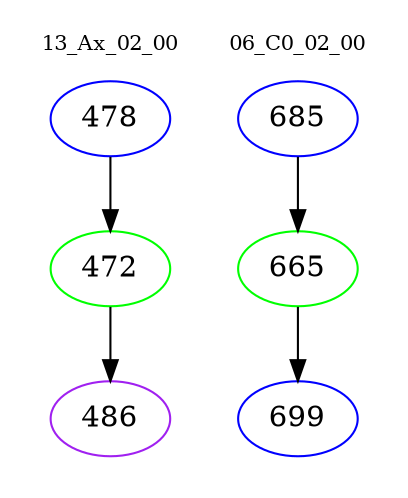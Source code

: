 digraph{
subgraph cluster_0 {
color = white
label = "13_Ax_02_00";
fontsize=10;
T0_478 [label="478", color="blue"]
T0_478 -> T0_472 [color="black"]
T0_472 [label="472", color="green"]
T0_472 -> T0_486 [color="black"]
T0_486 [label="486", color="purple"]
}
subgraph cluster_1 {
color = white
label = "06_C0_02_00";
fontsize=10;
T1_685 [label="685", color="blue"]
T1_685 -> T1_665 [color="black"]
T1_665 [label="665", color="green"]
T1_665 -> T1_699 [color="black"]
T1_699 [label="699", color="blue"]
}
}

